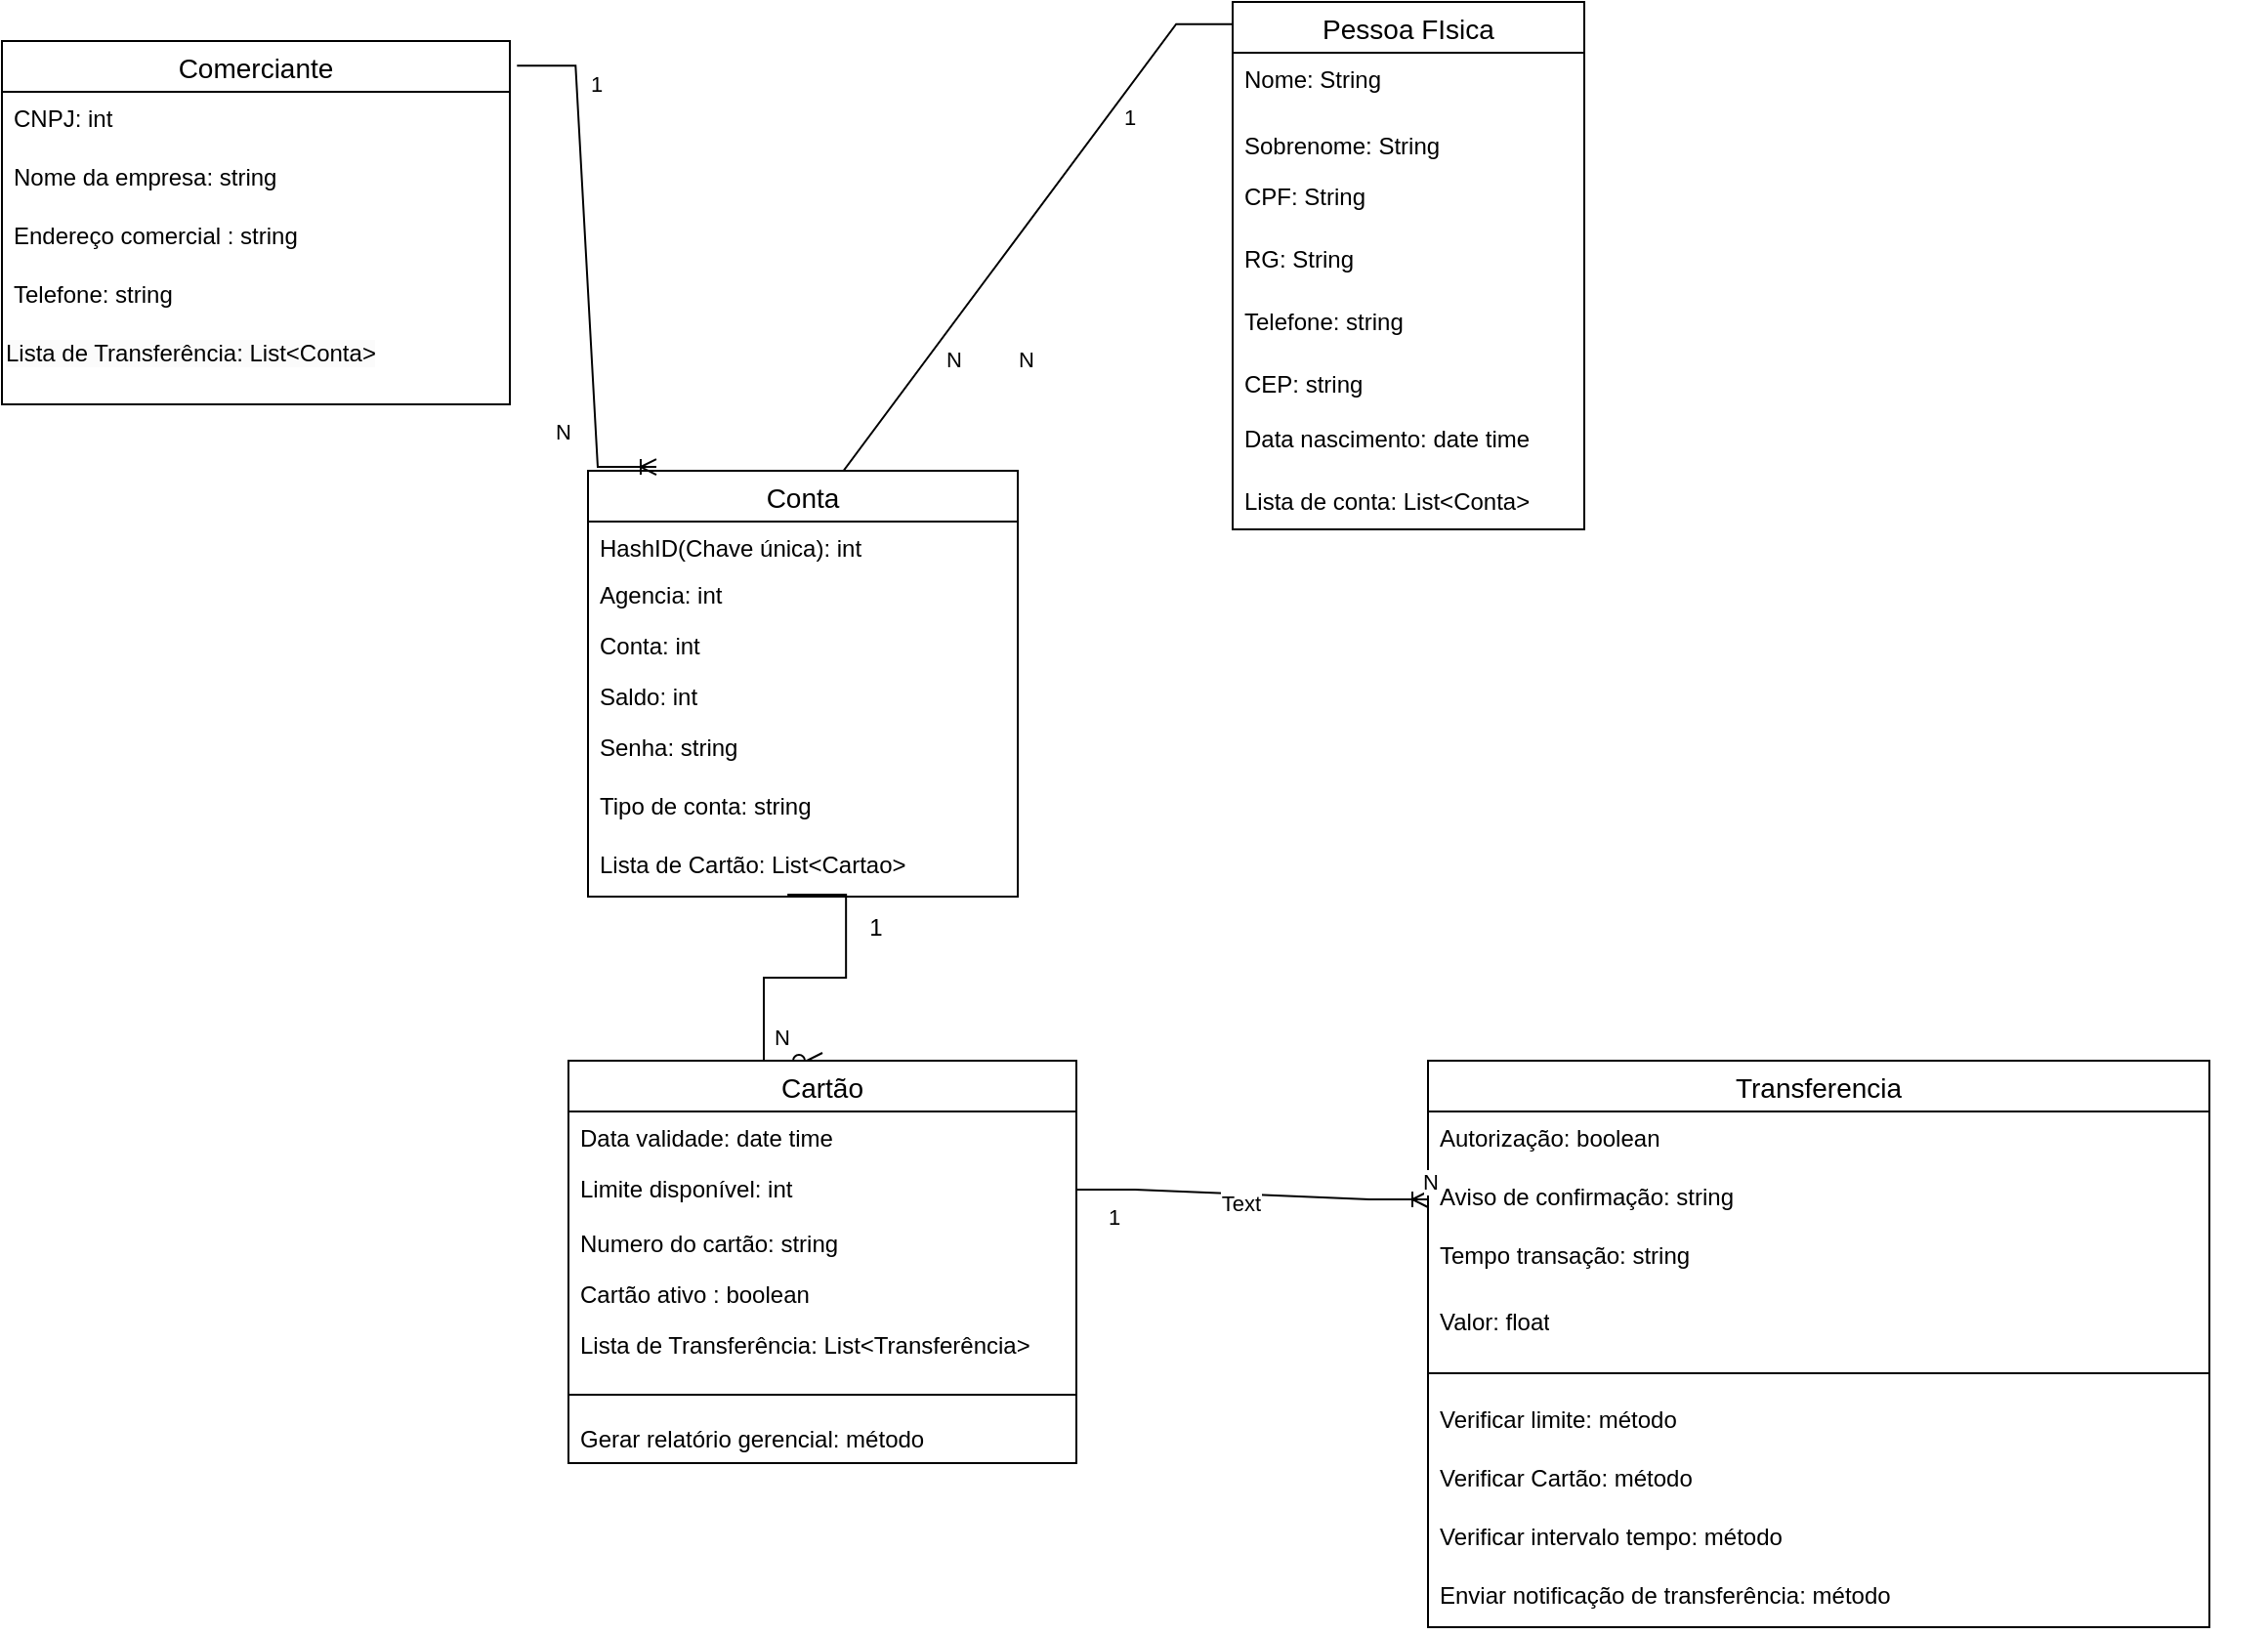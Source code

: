 <mxfile version="22.0.4" type="google">
  <diagram id="C5RBs43oDa-KdzZeNtuy" name="Page-1">
    <mxGraphModel grid="1" page="1" gridSize="10" guides="1" tooltips="1" connect="1" arrows="1" fold="1" pageScale="1" pageWidth="3300" pageHeight="4681" math="0" shadow="0">
      <root>
        <mxCell id="WIyWlLk6GJQsqaUBKTNV-0" />
        <mxCell id="WIyWlLk6GJQsqaUBKTNV-1" parent="WIyWlLk6GJQsqaUBKTNV-0" />
        <mxCell id="SvtLjaAfCOmZhjDA1nnR-59" value="Tempo Transação" style="text;strokeColor=none;fillColor=none;spacingLeft=4;spacingRight=4;overflow=hidden;rotatable=0;points=[[0,0.5],[1,0.5]];portConstraint=eastwest;fontSize=12;whiteSpace=wrap;html=1;" vertex="1" parent="WIyWlLk6GJQsqaUBKTNV-1">
          <mxGeometry x="950" y="960" width="229" as="geometry" />
        </mxCell>
        <mxCell id="SvtLjaAfCOmZhjDA1nnR-70" value="1" style="edgeStyle=entityRelationEdgeStyle;fontSize=12;html=1;endArrow=ERzeroToMany;endFill=1;rounded=0;exitX=0.464;exitY=0.967;exitDx=0;exitDy=0;exitPerimeter=0;entryX=0.5;entryY=0;entryDx=0;entryDy=0;" edge="1" parent="WIyWlLk6GJQsqaUBKTNV-1" source="v3a73PQAuSbaA6_xyoUx-2" target="SvtLjaAfCOmZhjDA1nnR-97">
          <mxGeometry x="-0.502" y="15" width="100" height="100" relative="1" as="geometry">
            <mxPoint x="833" y="625" as="sourcePoint" />
            <mxPoint x="694.5" y="880" as="targetPoint" />
            <Array as="points">
              <mxPoint x="850" y="624" />
              <mxPoint x="705" y="760" />
            </Array>
            <mxPoint as="offset" />
          </mxGeometry>
        </mxCell>
        <mxCell id="SvtLjaAfCOmZhjDA1nnR-71" value="N" style="edgeLabel;html=1;align=center;verticalAlign=middle;resizable=0;points=[];" connectable="0" vertex="1" parent="SvtLjaAfCOmZhjDA1nnR-70">
          <mxGeometry x="0.363" relative="1" as="geometry">
            <mxPoint x="9" y="17" as="offset" />
          </mxGeometry>
        </mxCell>
        <mxCell id="SvtLjaAfCOmZhjDA1nnR-77" value="" style="edgeStyle=entityRelationEdgeStyle;fontSize=12;html=1;endArrow=ERoneToMany;rounded=0;entryX=0.445;entryY=0.018;entryDx=0;entryDy=0;entryPerimeter=0;exitX=0.006;exitY=0.042;exitDx=0;exitDy=0;exitPerimeter=0;" edge="1" parent="WIyWlLk6GJQsqaUBKTNV-1" source="SvtLjaAfCOmZhjDA1nnR-84" target="SvtLjaAfCOmZhjDA1nnR-93">
          <mxGeometry width="100" height="100" relative="1" as="geometry">
            <mxPoint x="760" y="440" as="sourcePoint" />
            <mxPoint x="717.095" y="540" as="targetPoint" />
            <Array as="points">
              <mxPoint x="720" y="570" />
            </Array>
          </mxGeometry>
        </mxCell>
        <mxCell id="SvtLjaAfCOmZhjDA1nnR-78" value="1" style="edgeLabel;html=1;align=center;verticalAlign=middle;resizable=0;points=[];" connectable="0" vertex="1" parent="SvtLjaAfCOmZhjDA1nnR-77">
          <mxGeometry x="-0.502" y="2" relative="1" as="geometry">
            <mxPoint x="8" as="offset" />
          </mxGeometry>
        </mxCell>
        <mxCell id="SvtLjaAfCOmZhjDA1nnR-79" value="N" style="edgeLabel;html=1;align=center;verticalAlign=middle;resizable=0;points=[];" connectable="0" vertex="1" parent="SvtLjaAfCOmZhjDA1nnR-77">
          <mxGeometry x="0.016" y="2" relative="1" as="geometry">
            <mxPoint x="9" y="52" as="offset" />
          </mxGeometry>
        </mxCell>
        <mxCell id="v3a73PQAuSbaA6_xyoUx-0" value="N" style="edgeLabel;html=1;align=center;verticalAlign=middle;resizable=0;points=[];" connectable="0" vertex="1" parent="SvtLjaAfCOmZhjDA1nnR-77">
          <mxGeometry x="0.352" y="1" relative="1" as="geometry">
            <mxPoint x="8" y="5" as="offset" />
          </mxGeometry>
        </mxCell>
        <mxCell id="SvtLjaAfCOmZhjDA1nnR-84" value="Pessoa FIsica" style="swimlane;fontStyle=0;childLayout=stackLayout;horizontal=1;startSize=26;horizontalStack=0;resizeParent=1;resizeParentMax=0;resizeLast=0;collapsible=1;marginBottom=0;align=center;fontSize=14;" vertex="1" parent="WIyWlLk6GJQsqaUBKTNV-1">
          <mxGeometry x="650" y="170" width="180" height="270" as="geometry" />
        </mxCell>
        <mxCell id="zkfFHV4jXpPFQw0GAbJ--1" value="Nome: String" style="text;align=left;verticalAlign=top;spacingLeft=4;spacingRight=4;overflow=hidden;rotatable=0;points=[[0,0.5],[1,0.5]];portConstraint=eastwest;" vertex="1" parent="SvtLjaAfCOmZhjDA1nnR-84">
          <mxGeometry y="26" width="180" height="34" as="geometry" />
        </mxCell>
        <mxCell id="zkfFHV4jXpPFQw0GAbJ--2" value="Sobrenome: String" style="text;align=left;verticalAlign=top;spacingLeft=4;spacingRight=4;overflow=hidden;rotatable=0;points=[[0,0.5],[1,0.5]];portConstraint=eastwest;rounded=0;shadow=0;html=0;" vertex="1" parent="SvtLjaAfCOmZhjDA1nnR-84">
          <mxGeometry y="60" width="180" height="26" as="geometry" />
        </mxCell>
        <mxCell id="zkfFHV4jXpPFQw0GAbJ--3" value="CPF: String" style="text;align=left;verticalAlign=top;spacingLeft=4;spacingRight=4;overflow=hidden;rotatable=0;points=[[0,0.5],[1,0.5]];portConstraint=eastwest;rounded=0;shadow=0;html=0;" vertex="1" parent="SvtLjaAfCOmZhjDA1nnR-84">
          <mxGeometry y="86" width="180" height="32" as="geometry" />
        </mxCell>
        <mxCell id="EOVj5zrSwEa74tOPub0J-4" value="RG: String" style="text;align=left;verticalAlign=top;spacingLeft=4;spacingRight=4;overflow=hidden;rotatable=0;points=[[0,0.5],[1,0.5]];portConstraint=eastwest;rounded=0;shadow=0;html=0;" vertex="1" parent="SvtLjaAfCOmZhjDA1nnR-84">
          <mxGeometry y="118" width="180" height="32" as="geometry" />
        </mxCell>
        <mxCell id="EOVj5zrSwEa74tOPub0J-1" value="Telefone: string" style="text;align=left;verticalAlign=top;spacingLeft=4;spacingRight=4;overflow=hidden;rotatable=0;points=[[0,0.5],[1,0.5]];portConstraint=eastwest;rounded=0;shadow=0;html=0;" vertex="1" parent="SvtLjaAfCOmZhjDA1nnR-84">
          <mxGeometry y="150" width="180" height="32" as="geometry" />
        </mxCell>
        <mxCell id="EOVj5zrSwEa74tOPub0J-2" value="CEP: string" style="text;align=left;verticalAlign=top;spacingLeft=4;spacingRight=4;overflow=hidden;rotatable=0;points=[[0,0.5],[1,0.5]];portConstraint=eastwest;rounded=0;shadow=0;html=0;" vertex="1" parent="SvtLjaAfCOmZhjDA1nnR-84">
          <mxGeometry y="182" width="180" height="28" as="geometry" />
        </mxCell>
        <mxCell id="EOVj5zrSwEa74tOPub0J-0" value="Data nascimento: date time" style="text;align=left;verticalAlign=top;spacingLeft=4;spacingRight=4;overflow=hidden;rotatable=0;points=[[0,0.5],[1,0.5]];portConstraint=eastwest;rounded=0;shadow=0;html=0;" vertex="1" parent="SvtLjaAfCOmZhjDA1nnR-84">
          <mxGeometry y="210" width="180" height="32" as="geometry" />
        </mxCell>
        <mxCell id="v3a73PQAuSbaA6_xyoUx-1" value="Lista de conta: List&lt;Conta&gt;" style="text;align=left;verticalAlign=top;spacingLeft=4;spacingRight=4;overflow=hidden;rotatable=0;points=[[0,0.5],[1,0.5]];portConstraint=eastwest;rounded=0;shadow=0;html=0;" vertex="1" parent="SvtLjaAfCOmZhjDA1nnR-84">
          <mxGeometry y="242" width="180" height="28" as="geometry" />
        </mxCell>
        <mxCell id="SvtLjaAfCOmZhjDA1nnR-93" value="Conta" style="swimlane;fontStyle=0;childLayout=stackLayout;horizontal=1;startSize=26;horizontalStack=0;resizeParent=1;resizeParentMax=0;resizeLast=0;collapsible=1;marginBottom=0;align=center;fontSize=14;" vertex="1" parent="WIyWlLk6GJQsqaUBKTNV-1">
          <mxGeometry x="320" y="410" width="220" height="218" as="geometry">
            <mxRectangle x="240" y="630" width="60" height="30" as="alternateBounds" />
          </mxGeometry>
        </mxCell>
        <mxCell id="EOVj5zrSwEa74tOPub0J-25" value="HashID(Chave única): int" style="text;align=left;verticalAlign=top;spacingLeft=4;spacingRight=4;overflow=hidden;rotatable=0;points=[[0,0.5],[1,0.5]];portConstraint=eastwest;" vertex="1" parent="SvtLjaAfCOmZhjDA1nnR-93">
          <mxGeometry y="26" width="220" height="24" as="geometry" />
        </mxCell>
        <mxCell id="EOVj5zrSwEa74tOPub0J-27" value="Agencia: int" style="text;align=left;verticalAlign=top;spacingLeft=4;spacingRight=4;overflow=hidden;rotatable=0;points=[[0,0.5],[1,0.5]];portConstraint=eastwest;" vertex="1" parent="SvtLjaAfCOmZhjDA1nnR-93">
          <mxGeometry y="50" width="220" height="26" as="geometry" />
        </mxCell>
        <mxCell id="EOVj5zrSwEa74tOPub0J-26" value="Conta: int" style="text;align=left;verticalAlign=top;spacingLeft=4;spacingRight=4;overflow=hidden;rotatable=0;points=[[0,0.5],[1,0.5]];portConstraint=eastwest;" vertex="1" parent="SvtLjaAfCOmZhjDA1nnR-93">
          <mxGeometry y="76" width="220" height="26" as="geometry" />
        </mxCell>
        <mxCell id="SvtLjaAfCOmZhjDA1nnR-122" value="Saldo: int" style="text;align=left;verticalAlign=top;spacingLeft=4;spacingRight=4;overflow=hidden;rotatable=0;points=[[0,0.5],[1,0.5]];portConstraint=eastwest;" vertex="1" parent="SvtLjaAfCOmZhjDA1nnR-93">
          <mxGeometry y="102" width="220" height="26" as="geometry" />
        </mxCell>
        <mxCell id="SvtLjaAfCOmZhjDA1nnR-64" value="Senha: string" style="text;align=left;verticalAlign=top;spacingLeft=4;spacingRight=4;overflow=hidden;rotatable=0;points=[[0,0.5],[1,0.5]];portConstraint=eastwest;" vertex="1" parent="SvtLjaAfCOmZhjDA1nnR-93">
          <mxGeometry y="128" width="220" height="30" as="geometry" />
        </mxCell>
        <mxCell id="v3a73PQAuSbaA6_xyoUx-3" value="Tipo de conta: string" style="text;align=left;verticalAlign=top;spacingLeft=4;spacingRight=4;overflow=hidden;rotatable=0;points=[[0,0.5],[1,0.5]];portConstraint=eastwest;" vertex="1" parent="SvtLjaAfCOmZhjDA1nnR-93">
          <mxGeometry y="158" width="220" height="30" as="geometry" />
        </mxCell>
        <mxCell id="v3a73PQAuSbaA6_xyoUx-2" value="Lista de Cartão: List&lt;Cartao&gt;" style="text;align=left;verticalAlign=top;spacingLeft=4;spacingRight=4;overflow=hidden;rotatable=0;points=[[0,0.5],[1,0.5]];portConstraint=eastwest;" vertex="1" parent="SvtLjaAfCOmZhjDA1nnR-93">
          <mxGeometry y="188" width="220" height="30" as="geometry" />
        </mxCell>
        <mxCell id="SvtLjaAfCOmZhjDA1nnR-97" value="Cartão" style="swimlane;fontStyle=0;childLayout=stackLayout;horizontal=1;startSize=26;horizontalStack=0;resizeParent=1;resizeParentMax=0;resizeLast=0;collapsible=1;marginBottom=0;align=center;fontSize=14;" vertex="1" parent="WIyWlLk6GJQsqaUBKTNV-1">
          <mxGeometry x="310" y="712" width="260" height="206" as="geometry" />
        </mxCell>
        <mxCell id="SvtLjaAfCOmZhjDA1nnR-118" value="Data validade: date time" style="text;align=left;verticalAlign=top;spacingLeft=4;spacingRight=4;overflow=hidden;rotatable=0;points=[[0,0.5],[1,0.5]];portConstraint=eastwest;" vertex="1" parent="SvtLjaAfCOmZhjDA1nnR-97">
          <mxGeometry y="26" width="260" height="26" as="geometry" />
        </mxCell>
        <mxCell id="SvtLjaAfCOmZhjDA1nnR-1" value="Limite disponível: int" style="text;align=left;verticalAlign=top;spacingLeft=4;spacingRight=4;overflow=hidden;rotatable=0;points=[[0,0.5],[1,0.5]];portConstraint=eastwest;" vertex="1" parent="SvtLjaAfCOmZhjDA1nnR-97">
          <mxGeometry y="52" width="260" height="28" as="geometry" />
        </mxCell>
        <mxCell id="SvtLjaAfCOmZhjDA1nnR-119" value="Numero do cartão: string" style="text;align=left;verticalAlign=top;spacingLeft=4;spacingRight=4;overflow=hidden;rotatable=0;points=[[0,0.5],[1,0.5]];portConstraint=eastwest;" vertex="1" parent="SvtLjaAfCOmZhjDA1nnR-97">
          <mxGeometry y="80" width="260" height="26" as="geometry" />
        </mxCell>
        <mxCell id="SvtLjaAfCOmZhjDA1nnR-2" value="Cartão ativo : boolean" style="text;align=left;verticalAlign=top;spacingLeft=4;spacingRight=4;overflow=hidden;rotatable=0;points=[[0,0.5],[1,0.5]];portConstraint=eastwest;" vertex="1" parent="SvtLjaAfCOmZhjDA1nnR-97">
          <mxGeometry y="106" width="260" height="26" as="geometry" />
        </mxCell>
        <mxCell id="v3a73PQAuSbaA6_xyoUx-4" value="Lista de Transferência: List&lt;Transferência&gt;" style="text;align=left;verticalAlign=top;spacingLeft=4;spacingRight=4;overflow=hidden;rotatable=0;points=[[0,0.5],[1,0.5]];portConstraint=eastwest;" vertex="1" parent="SvtLjaAfCOmZhjDA1nnR-97">
          <mxGeometry y="132" width="260" height="30" as="geometry" />
        </mxCell>
        <mxCell id="SiEjcGMg6--HDHoTLeLo-0" value="" style="line;strokeWidth=1;rotatable=0;dashed=0;labelPosition=right;align=left;verticalAlign=middle;spacingTop=0;spacingLeft=6;points=[];portConstraint=eastwest;" vertex="1" parent="SvtLjaAfCOmZhjDA1nnR-97">
          <mxGeometry y="162" width="260" height="18" as="geometry" />
        </mxCell>
        <mxCell id="SiEjcGMg6--HDHoTLeLo-1" value="Gerar relatório gerencial: método" style="text;align=left;verticalAlign=top;spacingLeft=4;spacingRight=4;overflow=hidden;rotatable=0;points=[[0,0.5],[1,0.5]];portConstraint=eastwest;" vertex="1" parent="SvtLjaAfCOmZhjDA1nnR-97">
          <mxGeometry y="180" width="260" height="26" as="geometry" />
        </mxCell>
        <mxCell id="SvtLjaAfCOmZhjDA1nnR-105" value="Transferencia" style="swimlane;fontStyle=0;childLayout=stackLayout;horizontal=1;startSize=26;horizontalStack=0;resizeParent=1;resizeParentMax=0;resizeLast=0;collapsible=1;marginBottom=0;align=center;fontSize=14;" vertex="1" parent="WIyWlLk6GJQsqaUBKTNV-1">
          <mxGeometry x="750" y="712" width="400" height="290" as="geometry" />
        </mxCell>
        <mxCell id="SvtLjaAfCOmZhjDA1nnR-49" value="Autorização: boolean" style="text;strokeColor=none;fillColor=none;spacingLeft=4;spacingRight=4;overflow=hidden;rotatable=0;points=[[0,0.5],[1,0.5]];portConstraint=eastwest;fontSize=12;whiteSpace=wrap;html=1;" vertex="1" parent="SvtLjaAfCOmZhjDA1nnR-105">
          <mxGeometry y="26" width="400" height="30" as="geometry" />
        </mxCell>
        <mxCell id="SvtLjaAfCOmZhjDA1nnR-13" value="Aviso de confirmação: string" style="text;strokeColor=none;fillColor=none;spacingLeft=4;spacingRight=4;overflow=hidden;rotatable=0;points=[[0,0.5],[1,0.5]];portConstraint=eastwest;fontSize=12;whiteSpace=wrap;html=1;" vertex="1" parent="SvtLjaAfCOmZhjDA1nnR-105">
          <mxGeometry y="56" width="400" height="30" as="geometry" />
        </mxCell>
        <mxCell id="SvtLjaAfCOmZhjDA1nnR-6" value="Tempo transação: string" style="text;strokeColor=none;fillColor=none;spacingLeft=4;spacingRight=4;overflow=hidden;rotatable=0;points=[[0,0.5],[1,0.5]];portConstraint=eastwest;fontSize=12;whiteSpace=wrap;html=1;" vertex="1" parent="SvtLjaAfCOmZhjDA1nnR-105">
          <mxGeometry y="86" width="400" height="34" as="geometry" />
        </mxCell>
        <mxCell id="SvtLjaAfCOmZhjDA1nnR-5" value="Valor: float" style="text;strokeColor=none;fillColor=none;spacingLeft=4;spacingRight=4;overflow=hidden;rotatable=0;points=[[0,0.5],[1,0.5]];portConstraint=eastwest;fontSize=12;whiteSpace=wrap;html=1;" vertex="1" parent="SvtLjaAfCOmZhjDA1nnR-105">
          <mxGeometry y="120" width="400" height="30" as="geometry" />
        </mxCell>
        <mxCell id="SvtLjaAfCOmZhjDA1nnR-139" value="" style="line;strokeWidth=1;rotatable=0;dashed=0;labelPosition=right;align=left;verticalAlign=middle;spacingTop=0;spacingLeft=6;points=[];portConstraint=eastwest;" vertex="1" parent="SvtLjaAfCOmZhjDA1nnR-105">
          <mxGeometry y="150" width="400" height="20" as="geometry" />
        </mxCell>
        <mxCell id="SvtLjaAfCOmZhjDA1nnR-7" value="Verificar limite: método" style="text;strokeColor=none;fillColor=none;spacingLeft=4;spacingRight=4;overflow=hidden;rotatable=0;points=[[0,0.5],[1,0.5]];portConstraint=eastwest;fontSize=12;whiteSpace=wrap;html=1;" vertex="1" parent="SvtLjaAfCOmZhjDA1nnR-105">
          <mxGeometry y="170" width="400" height="30" as="geometry" />
        </mxCell>
        <mxCell id="SvtLjaAfCOmZhjDA1nnR-141" value="Verificar Cartão: método" style="text;strokeColor=none;fillColor=none;spacingLeft=4;spacingRight=4;overflow=hidden;rotatable=0;points=[[0,0.5],[1,0.5]];portConstraint=eastwest;fontSize=12;whiteSpace=wrap;html=1;" vertex="1" parent="SvtLjaAfCOmZhjDA1nnR-105">
          <mxGeometry y="200" width="400" height="30" as="geometry" />
        </mxCell>
        <mxCell id="SvtLjaAfCOmZhjDA1nnR-142" value="Verificar intervalo tempo: método" style="text;strokeColor=none;fillColor=none;spacingLeft=4;spacingRight=4;overflow=hidden;rotatable=0;points=[[0,0.5],[1,0.5]];portConstraint=eastwest;fontSize=12;whiteSpace=wrap;html=1;" vertex="1" parent="SvtLjaAfCOmZhjDA1nnR-105">
          <mxGeometry y="230" width="400" height="30" as="geometry" />
        </mxCell>
        <mxCell id="SvtLjaAfCOmZhjDA1nnR-143" value="Enviar notificação de transferência: método" style="text;strokeColor=none;fillColor=none;spacingLeft=4;spacingRight=4;overflow=hidden;rotatable=0;points=[[0,0.5],[1,0.5]];portConstraint=eastwest;fontSize=12;whiteSpace=wrap;html=1;" vertex="1" parent="SvtLjaAfCOmZhjDA1nnR-105">
          <mxGeometry y="260" width="400" height="30" as="geometry" />
        </mxCell>
        <mxCell id="SvtLjaAfCOmZhjDA1nnR-123" value="Comerciante" style="swimlane;fontStyle=0;childLayout=stackLayout;horizontal=1;startSize=26;horizontalStack=0;resizeParent=1;resizeParentMax=0;resizeLast=0;collapsible=1;marginBottom=0;align=center;fontSize=14;" vertex="1" parent="WIyWlLk6GJQsqaUBKTNV-1">
          <mxGeometry x="20" y="190" width="260" height="186" as="geometry" />
        </mxCell>
        <mxCell id="SvtLjaAfCOmZhjDA1nnR-124" value="CNPJ: int" style="text;strokeColor=none;fillColor=none;spacingLeft=4;spacingRight=4;overflow=hidden;rotatable=0;points=[[0,0.5],[1,0.5]];portConstraint=eastwest;fontSize=12;whiteSpace=wrap;html=1;" vertex="1" parent="SvtLjaAfCOmZhjDA1nnR-123">
          <mxGeometry y="26" width="260" height="30" as="geometry" />
        </mxCell>
        <mxCell id="SvtLjaAfCOmZhjDA1nnR-125" value="Nome da empresa: string" style="text;strokeColor=none;fillColor=none;spacingLeft=4;spacingRight=4;overflow=hidden;rotatable=0;points=[[0,0.5],[1,0.5]];portConstraint=eastwest;fontSize=12;whiteSpace=wrap;html=1;" vertex="1" parent="SvtLjaAfCOmZhjDA1nnR-123">
          <mxGeometry y="56" width="260" height="30" as="geometry" />
        </mxCell>
        <mxCell id="SvtLjaAfCOmZhjDA1nnR-127" value="Endereço comercial : string" style="text;strokeColor=none;fillColor=none;spacingLeft=4;spacingRight=4;overflow=hidden;rotatable=0;points=[[0,0.5],[1,0.5]];portConstraint=eastwest;fontSize=12;whiteSpace=wrap;html=1;" vertex="1" parent="SvtLjaAfCOmZhjDA1nnR-123">
          <mxGeometry y="86" width="260" height="30" as="geometry" />
        </mxCell>
        <mxCell id="SvtLjaAfCOmZhjDA1nnR-126" value="Telefone: string" style="text;strokeColor=none;fillColor=none;spacingLeft=4;spacingRight=4;overflow=hidden;rotatable=0;points=[[0,0.5],[1,0.5]];portConstraint=eastwest;fontSize=12;whiteSpace=wrap;html=1;" vertex="1" parent="SvtLjaAfCOmZhjDA1nnR-123">
          <mxGeometry y="116" width="260" height="30" as="geometry" />
        </mxCell>
        <mxCell id="v3a73PQAuSbaA6_xyoUx-5" value="&lt;span style=&quot;color: rgb(0, 0, 0); font-family: Helvetica; font-size: 12px; font-style: normal; font-variant-ligatures: normal; font-variant-caps: normal; font-weight: 400; letter-spacing: normal; orphans: 2; text-align: left; text-indent: 0px; text-transform: none; widows: 2; word-spacing: 0px; -webkit-text-stroke-width: 0px; background-color: rgb(251, 251, 251); text-decoration-thickness: initial; text-decoration-style: initial; text-decoration-color: initial; float: none; display: inline !important;&quot;&gt;Lista de Transferência: List&amp;lt;Conta&amp;gt;&lt;/span&gt;" style="text;whiteSpace=wrap;html=1;" vertex="1" parent="SvtLjaAfCOmZhjDA1nnR-123">
          <mxGeometry y="146" width="260" height="40" as="geometry" />
        </mxCell>
        <mxCell id="SvtLjaAfCOmZhjDA1nnR-128" value="" style="edgeStyle=entityRelationEdgeStyle;fontSize=12;html=1;endArrow=ERoneToMany;rounded=0;exitX=1.014;exitY=0.068;exitDx=0;exitDy=0;exitPerimeter=0;entryX=0.159;entryY=-0.009;entryDx=0;entryDy=0;entryPerimeter=0;" edge="1" parent="WIyWlLk6GJQsqaUBKTNV-1" source="SvtLjaAfCOmZhjDA1nnR-123" target="SvtLjaAfCOmZhjDA1nnR-93">
          <mxGeometry width="100" height="100" relative="1" as="geometry">
            <mxPoint x="1320" y="670" as="sourcePoint" />
            <mxPoint x="1330" y="630" as="targetPoint" />
            <Array as="points">
              <mxPoint x="324" y="360" />
              <mxPoint x="330" y="350" />
              <mxPoint x="320" y="360" />
            </Array>
          </mxGeometry>
        </mxCell>
        <mxCell id="SvtLjaAfCOmZhjDA1nnR-129" value="1" style="edgeLabel;html=1;align=center;verticalAlign=middle;resizable=0;points=[];" connectable="0" vertex="1" parent="SvtLjaAfCOmZhjDA1nnR-128">
          <mxGeometry x="-0.489" y="-1" relative="1" as="geometry">
            <mxPoint x="9" y="-29" as="offset" />
          </mxGeometry>
        </mxCell>
        <mxCell id="SvtLjaAfCOmZhjDA1nnR-130" value="N" style="edgeLabel;html=1;align=center;verticalAlign=middle;resizable=0;points=[];" connectable="0" vertex="1" parent="SvtLjaAfCOmZhjDA1nnR-128">
          <mxGeometry x="0.479" relative="1" as="geometry">
            <mxPoint x="-16" y="21" as="offset" />
          </mxGeometry>
        </mxCell>
        <mxCell id="SvtLjaAfCOmZhjDA1nnR-146" value="" style="edgeStyle=entityRelationEdgeStyle;fontSize=12;html=1;endArrow=ERoneToMany;rounded=0;exitX=1;exitY=0.5;exitDx=0;exitDy=0;entryX=0;entryY=0.5;entryDx=0;entryDy=0;" edge="1" parent="WIyWlLk6GJQsqaUBKTNV-1" source="SvtLjaAfCOmZhjDA1nnR-1" target="SvtLjaAfCOmZhjDA1nnR-13">
          <mxGeometry width="100" height="100" relative="1" as="geometry">
            <mxPoint x="890" y="840" as="sourcePoint" />
            <mxPoint x="990" y="740" as="targetPoint" />
            <Array as="points">
              <mxPoint x="1110" y="970" />
              <mxPoint x="1090" y="960" />
            </Array>
          </mxGeometry>
        </mxCell>
        <mxCell id="SvtLjaAfCOmZhjDA1nnR-147" value="1" style="edgeLabel;html=1;align=center;verticalAlign=middle;resizable=0;points=[];" connectable="0" vertex="1" parent="SvtLjaAfCOmZhjDA1nnR-146">
          <mxGeometry x="-0.734" y="-2" relative="1" as="geometry">
            <mxPoint x="-5" y="12" as="offset" />
          </mxGeometry>
        </mxCell>
        <mxCell id="SvtLjaAfCOmZhjDA1nnR-148" value="N" style="edgeLabel;html=1;align=center;verticalAlign=middle;resizable=0;points=[];" connectable="0" vertex="1" parent="SvtLjaAfCOmZhjDA1nnR-146">
          <mxGeometry x="0.596" y="1" relative="1" as="geometry">
            <mxPoint x="37" y="-8" as="offset" />
          </mxGeometry>
        </mxCell>
        <mxCell id="v3a73PQAuSbaA6_xyoUx-7" value="Text" style="edgeLabel;html=1;align=center;verticalAlign=middle;resizable=0;points=[];" connectable="0" vertex="1" parent="SvtLjaAfCOmZhjDA1nnR-146">
          <mxGeometry x="-0.075" y="-4" relative="1" as="geometry">
            <mxPoint y="1" as="offset" />
          </mxGeometry>
        </mxCell>
      </root>
    </mxGraphModel>
  </diagram>
</mxfile>
